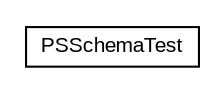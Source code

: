 #!/usr/local/bin/dot
#
# Class diagram 
# Generated by UMLGraph version 5.1 (http://www.umlgraph.org/)
#

digraph G {
	edge [fontname="arial",fontsize=10,labelfontname="arial",labelfontsize=10];
	node [fontname="arial",fontsize=10,shape=plaintext];
	nodesep=0.25;
	ranksep=0.5;
	// com.helger.schematron.pure.model.PSSchemaTest
	c62 [label=<<table title="com.helger.schematron.pure.model.PSSchemaTest" border="0" cellborder="1" cellspacing="0" cellpadding="2" port="p" href="./PSSchemaTest.html">
		<tr><td><table border="0" cellspacing="0" cellpadding="1">
<tr><td align="center" balign="center"> PSSchemaTest </td></tr>
		</table></td></tr>
		</table>>, fontname="arial", fontcolor="black", fontsize=10.0];
}


